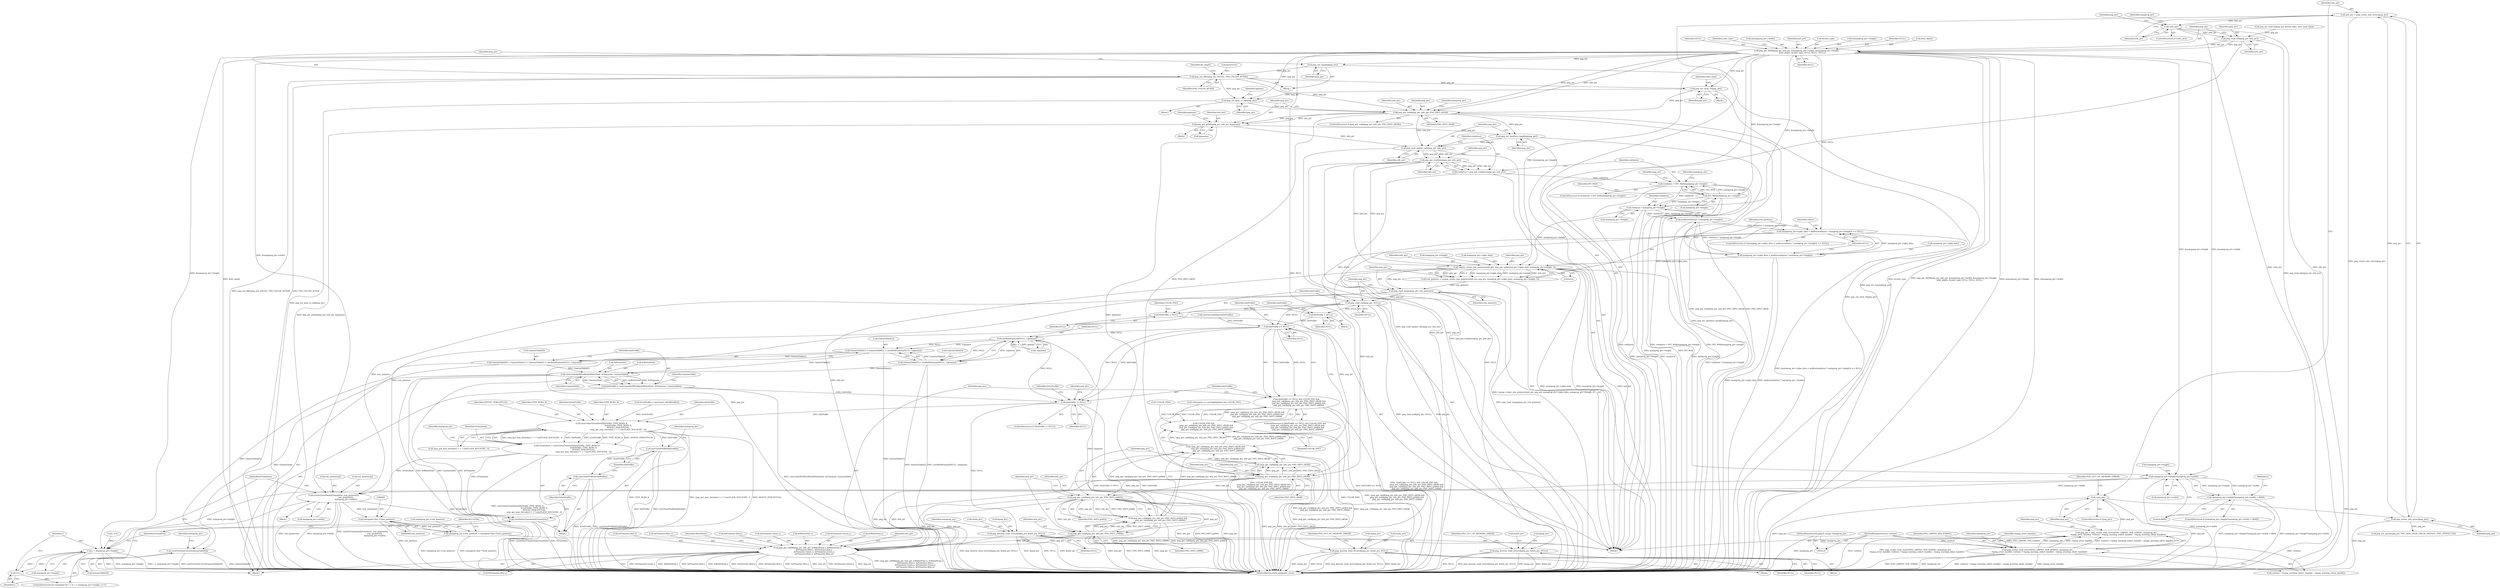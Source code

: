 digraph "0_pngquant_b7c217680cda02dddced245d237ebe8c383be285@API" {
"1000152" [label="(Call,info_ptr = png_create_info_struct(png_ptr))"];
"1000154" [label="(Call,png_create_info_struct(png_ptr))"];
"1000147" [label="(Call,!png_ptr)"];
"1000136" [label="(Call,png_ptr = png_create_read_struct(PNG_LIBPNG_VER_STRING, mainprog_ptr,\n      rwpng_error_handler, verbose ? rwpng_warning_stderr_handler : rwpng_warning_silent_handler))"];
"1000138" [label="(Call,png_create_read_struct(PNG_LIBPNG_VER_STRING, mainprog_ptr,\n      rwpng_error_handler, verbose ? rwpng_warning_stderr_handler : rwpng_warning_silent_handler))"];
"1000122" [label="(MethodParameterIn,png24_image *mainprog_ptr)"];
"1000123" [label="(MethodParameterIn,int verbose)"];
"1000157" [label="(Call,!info_ptr)"];
"1000207" [label="(Call,png_read_info(png_ptr, info_ptr))"];
"1000210" [label="(Call,png_get_IHDR(png_ptr, info_ptr, &mainprog_ptr->width, &mainprog_ptr->height,\n                  &bit_depth, &color_type, NULL, NULL, NULL))"];
"1000234" [label="(Call,png_set_expand(png_ptr))"];
"1000236" [label="(Call,png_set_filler(png_ptr, 65535L, PNG_FILLER_AFTER))"];
"1000245" [label="(Call,png_set_strip_16(png_ptr))"];
"1000253" [label="(Call,png_set_gray_to_rgb(png_ptr))"];
"1000260" [label="(Call,png_get_valid(png_ptr, info_ptr, PNG_INFO_sRGB))"];
"1000277" [label="(Call,png_get_gAMA(png_ptr, info_ptr, &gamma))"];
"1000325" [label="(Call,png_set_interlace_handling(png_ptr))"];
"1000327" [label="(Call,png_read_update_info(png_ptr, info_ptr))"];
"1000332" [label="(Call,png_get_rowbytes(png_ptr, info_ptr))"];
"1000330" [label="(Call,rowbytes = png_get_rowbytes(png_ptr, info_ptr))"];
"1000336" [label="(Call,rowbytes > INT_MAX/mainprog_ptr->height)"];
"1000359" [label="(Call,rowbytes * mainprog_ptr->height)"];
"1000358" [label="(Call,malloc(rowbytes * mainprog_ptr->height))"];
"1000353" [label="(Call,(mainprog_ptr->rgba_data = malloc(rowbytes * mainprog_ptr->height)) == NULL)"];
"1000369" [label="(Call,png_destroy_read_struct(&png_ptr, &info_ptr, NULL))"];
"1000393" [label="(Call,png_read_end(png_ptr, NULL))"];
"1000399" [label="(Call,hInProfile = NULL)"];
"1000460" [label="(Call,hInProfile = NULL)"];
"1000465" [label="(Call,hInProfile == NULL)"];
"1000464" [label="(Call,hInProfile == NULL && COLOR_PNG &&\n        !png_get_valid(png_ptr, info_ptr, PNG_INFO_sRGB) &&\n        png_get_valid(png_ptr, info_ptr, PNG_INFO_gAMA) &&\n        png_get_valid(png_ptr, info_ptr, PNG_INFO_cHRM))"];
"1000571" [label="(Call,cmsBuildGamma(NULL, 1/gamma))"];
"1000563" [label="(Call,GammaTable[1] = GammaTable[2] = cmsBuildGamma(NULL, 1/gamma))"];
"1000559" [label="(Call,GammaTable[0] = GammaTable[1] = GammaTable[2] = cmsBuildGamma(NULL, 1/gamma))"];
"1000578" [label="(Call,cmsCreateRGBProfile(&WhitePoint, &Primaries, GammaTable))"];
"1000576" [label="(Call,hInProfile = cmsCreateRGBProfile(&WhitePoint, &Primaries, GammaTable))"];
"1000599" [label="(Call,hInProfile != NULL)"];
"1000610" [label="(Call,cmsCreateTransform(hInProfile, TYPE_RGBA_8,\n                                                      hOutProfile, TYPE_RGBA_8,\n                                                      INTENT_PERCEPTUAL,\n                                                      omp_get_max_threads() > 1 ? cmsFLAGS_NOCACHE : 0))"];
"1000608" [label="(Call,hTransform = cmsCreateTransform(hInProfile, TYPE_RGBA_8,\n                                                      hOutProfile, TYPE_RGBA_8,\n                                                      INTENT_PERCEPTUAL,\n                                                      omp_get_max_threads() > 1 ? cmsFLAGS_NOCACHE : 0))"];
"1000645" [label="(Call,cmsDoTransform(hTransform, row_pointers[i],\n                                       row_pointers[i],\n                                       mainprog_ptr->width))"];
"1000656" [label="(Call,cmsDeleteTransform(hTransform))"];
"1000684" [label="(Call,(unsigned char **)row_pointers)"];
"1000680" [label="(Call,mainprog_ptr->row_pointers = (unsigned char **)row_pointers)"];
"1000658" [label="(Call,cmsCloseProfile(hOutProfile))"];
"1000660" [label="(Call,cmsCloseProfile(hInProfile))"];
"1000667" [label="(Call,png_destroy_read_struct(&png_ptr, &info_ptr, NULL))"];
"1000584" [label="(Call,cmsFreeToneCurve(GammaTable[0]))"];
"1000567" [label="(Call,GammaTable[2] = cmsBuildGamma(NULL, 1/gamma))"];
"1000472" [label="(Call,png_get_valid(png_ptr, info_ptr, PNG_INFO_sRGB))"];
"1000471" [label="(Call,!png_get_valid(png_ptr, info_ptr, PNG_INFO_sRGB))"];
"1000470" [label="(Call,!png_get_valid(png_ptr, info_ptr, PNG_INFO_sRGB) &&\n        png_get_valid(png_ptr, info_ptr, PNG_INFO_gAMA) &&\n        png_get_valid(png_ptr, info_ptr, PNG_INFO_cHRM))"];
"1000468" [label="(Call,COLOR_PNG &&\n        !png_get_valid(png_ptr, info_ptr, PNG_INFO_sRGB) &&\n        png_get_valid(png_ptr, info_ptr, PNG_INFO_gAMA) &&\n        png_get_valid(png_ptr, info_ptr, PNG_INFO_cHRM))"];
"1000477" [label="(Call,png_get_valid(png_ptr, info_ptr, PNG_INFO_gAMA))"];
"1000476" [label="(Call,png_get_valid(png_ptr, info_ptr, PNG_INFO_gAMA) &&\n        png_get_valid(png_ptr, info_ptr, PNG_INFO_cHRM))"];
"1000481" [label="(Call,png_get_valid(png_ptr, info_ptr, PNG_INFO_cHRM))"];
"1000488" [label="(Call,png_get_cHRM(png_ptr, info_ptr, &WhitePoint.x, &WhitePoint.y,\n                     &Primaries.Red.x, &Primaries.Red.y,\n                     &Primaries.Green.x, &Primaries.Green.y,\n                     &Primaries.Blue.x, &Primaries.Blue.y))"];
"1000354" [label="(Call,mainprog_ptr->rgba_data = malloc(rowbytes * mainprog_ptr->height))"];
"1000380" [label="(Call,rwpng_create_row_pointers(info_ptr, png_ptr, mainprog_ptr->rgba_data, mainprog_ptr->height, 0))"];
"1000378" [label="(Call,row_pointers = rwpng_create_row_pointers(info_ptr, png_ptr, mainprog_ptr->rgba_data, mainprog_ptr->height, 0))"];
"1000390" [label="(Call,png_read_image(png_ptr, row_pointers))"];
"1000624" [label="(Call,mainprog_ptr->height*mainprog_ptr->width)"];
"1000623" [label="(Call,mainprog_ptr->height*mainprog_ptr->width > 8000)"];
"1000637" [label="(Call,i < mainprog_ptr->height)"];
"1000642" [label="(Call,i++)"];
"1000338" [label="(Call,INT_MAX/mainprog_ptr->height)"];
"1000344" [label="(Call,png_destroy_read_struct(&png_ptr, &info_ptr, NULL))"];
"1000637" [label="(Call,i < mainprog_ptr->height)"];
"1000661" [label="(Identifier,hInProfile)"];
"1000142" [label="(Call,verbose ? rwpng_warning_stderr_handler : rwpng_warning_silent_handler)"];
"1000600" [label="(Identifier,hInProfile)"];
"1000148" [label="(Identifier,png_ptr)"];
"1000333" [label="(Identifier,png_ptr)"];
"1000573" [label="(Call,1/gamma)"];
"1000227" [label="(Identifier,NULL)"];
"1000609" [label="(Identifier,hTransform)"];
"1000217" [label="(Call,&mainprog_ptr->height)"];
"1000668" [label="(Call,&png_ptr)"];
"1000351" [label="(Identifier,PNG_OUT_OF_MEMORY_ERROR)"];
"1000369" [label="(Call,png_destroy_read_struct(&png_ptr, &info_ptr, NULL))"];
"1000615" [label="(Identifier,INTENT_PERCEPTUAL)"];
"1000664" [label="(Identifier,mainprog_ptr)"];
"1000499" [label="(Call,&Primaries.Red.x)"];
"1000155" [label="(Identifier,png_ptr)"];
"1000465" [label="(Call,hInProfile == NULL)"];
"1000605" [label="(Identifier,hOutProfile)"];
"1000345" [label="(Call,&png_ptr)"];
"1000328" [label="(Identifier,png_ptr)"];
"1000395" [label="(Identifier,NULL)"];
"1000656" [label="(Call,cmsDeleteTransform(hTransform))"];
"1000667" [label="(Call,png_destroy_read_struct(&png_ptr, &info_ptr, NULL))"];
"1000346" [label="(Identifier,png_ptr)"];
"1000461" [label="(Identifier,hInProfile)"];
"1000422" [label="(Call,colorspace == cmsSigRgbData && COLOR_PNG)"];
"1000152" [label="(Call,info_ptr = png_create_info_struct(png_ptr))"];
"1000463" [label="(ControlStructure,if (hInProfile == NULL && COLOR_PNG &&\n        !png_get_valid(png_ptr, info_ptr, PNG_INFO_sRGB) &&\n        png_get_valid(png_ptr, info_ptr, PNG_INFO_gAMA) &&\n        png_get_valid(png_ptr, info_ptr, PNG_INFO_cHRM)))"];
"1000625" [label="(Call,mainprog_ptr->height)"];
"1000584" [label="(Call,cmsFreeToneCurve(GammaTable[0]))"];
"1000354" [label="(Call,mainprog_ptr->rgba_data = malloc(rowbytes * mainprog_ptr->height))"];
"1000259" [label="(ControlStructure,if (png_get_valid(png_ptr, info_ptr, PNG_INFO_sRGB)))"];
"1000631" [label="(Literal,8000)"];
"1000628" [label="(Call,mainprog_ptr->width)"];
"1000334" [label="(Identifier,info_ptr)"];
"1000374" [label="(Identifier,NULL)"];
"1000404" [label="(Identifier,COLOR_PNG)"];
"1000276" [label="(Block,)"];
"1000602" [label="(Block,)"];
"1000646" [label="(Identifier,hTransform)"];
"1000568" [label="(Call,GammaTable[2])"];
"1000478" [label="(Identifier,png_ptr)"];
"1000572" [label="(Identifier,NULL)"];
"1000329" [label="(Identifier,info_ptr)"];
"1000614" [label="(Identifier,TYPE_RGBA_8)"];
"1000386" [label="(Call,mainprog_ptr->height)"];
"1000207" [label="(Call,png_read_info(png_ptr, info_ptr))"];
"1000392" [label="(Identifier,row_pointers)"];
"1000482" [label="(Identifier,png_ptr)"];
"1000632" [label="(ControlStructure,for (unsigned int i = 0; i < mainprog_ptr->height; i++))"];
"1000613" [label="(Identifier,hOutProfile)"];
"1000481" [label="(Call,png_get_valid(png_ptr, info_ptr, PNG_INFO_cHRM))"];
"1000124" [label="(Block,)"];
"1000147" [label="(Call,!png_ptr)"];
"1000157" [label="(Call,!info_ptr)"];
"1000660" [label="(Call,cmsCloseProfile(hInProfile))"];
"1000488" [label="(Call,png_get_cHRM(png_ptr, info_ptr, &WhitePoint.x, &WhitePoint.y,\n                     &Primaries.Red.x, &Primaries.Red.y,\n                     &Primaries.Green.x, &Primaries.Green.y,\n                     &Primaries.Blue.x, &Primaries.Blue.y))"];
"1000529" [label="(Call,&Primaries.Blue.y)"];
"1000154" [label="(Call,png_create_info_struct(png_ptr))"];
"1000464" [label="(Call,hInProfile == NULL && COLOR_PNG &&\n        !png_get_valid(png_ptr, info_ptr, PNG_INFO_sRGB) &&\n        png_get_valid(png_ptr, info_ptr, PNG_INFO_gAMA) &&\n        png_get_valid(png_ptr, info_ptr, PNG_INFO_cHRM))"];
"1000571" [label="(Call,cmsBuildGamma(NULL, 1/gamma))"];
"1000336" [label="(Call,rowbytes > INT_MAX/mainprog_ptr->height)"];
"1000579" [label="(Call,&WhitePoint)"];
"1000581" [label="(Call,&Primaries)"];
"1000254" [label="(Identifier,png_ptr)"];
"1000624" [label="(Call,mainprog_ptr->height*mainprog_ptr->width)"];
"1000467" [label="(Identifier,NULL)"];
"1000623" [label="(Call,mainprog_ptr->height*mainprog_ptr->width > 8000)"];
"1000647" [label="(Call,row_pointers[i])"];
"1000401" [label="(Identifier,NULL)"];
"1000523" [label="(Call,&Primaries.Blue.x)"];
"1000689" [label="(MethodReturn,static pngquant_error)"];
"1000253" [label="(Call,png_set_gray_to_rgb(png_ptr))"];
"1000390" [label="(Call,png_read_image(png_ptr, row_pointers))"];
"1000466" [label="(Identifier,hInProfile)"];
"1000361" [label="(Call,mainprog_ptr->height)"];
"1000236" [label="(Call,png_set_filler(png_ptr, 65535L, PNG_FILLER_AFTER))"];
"1000657" [label="(Identifier,hTransform)"];
"1000681" [label="(Call,mainprog_ptr->row_pointers)"];
"1000599" [label="(Call,hInProfile != NULL)"];
"1000367" [label="(Identifier,stderr)"];
"1000211" [label="(Identifier,png_ptr)"];
"1000491" [label="(Call,&WhitePoint.x)"];
"1000139" [label="(Identifier,PNG_LIBPNG_VER_STRING)"];
"1000612" [label="(Identifier,TYPE_RGBA_8)"];
"1000225" [label="(Identifier,NULL)"];
"1000477" [label="(Call,png_get_valid(png_ptr, info_ptr, PNG_INFO_gAMA))"];
"1000622" [label="(ControlStructure,if (mainprog_ptr->height*mainprog_ptr->width > 8000))"];
"1000353" [label="(Call,(mainprog_ptr->rgba_data = malloc(rowbytes * mainprog_ptr->height)) == NULL)"];
"1000658" [label="(Call,cmsCloseProfile(hOutProfile))"];
"1000162" [label="(Identifier,png_ptr)"];
"1000578" [label="(Call,cmsCreateRGBProfile(&WhitePoint, &Primaries, GammaTable))"];
"1000560" [label="(Call,GammaTable[0])"];
"1000476" [label="(Call,png_get_valid(png_ptr, info_ptr, PNG_INFO_gAMA) &&\n        png_get_valid(png_ptr, info_ptr, PNG_INFO_cHRM))"];
"1000517" [label="(Call,&Primaries.Green.y)"];
"1000680" [label="(Call,mainprog_ptr->row_pointers = (unsigned char **)row_pointers)"];
"1000590" [label="(Identifier,mainprog_ptr)"];
"1000642" [label="(Call,i++)"];
"1000383" [label="(Call,mainprog_ptr->rgba_data)"];
"1000267" [label="(Identifier,mainprog_ptr)"];
"1000358" [label="(Call,malloc(rowbytes * mainprog_ptr->height))"];
"1000285" [label="(Identifier,gamma)"];
"1000635" [label="(Identifier,i)"];
"1000337" [label="(Identifier,rowbytes)"];
"1000153" [label="(Identifier,info_ptr)"];
"1000250" [label="(Identifier,color_type)"];
"1000462" [label="(Identifier,NULL)"];
"1000326" [label="(Identifier,png_ptr)"];
"1000352" [label="(ControlStructure,if ((mainprog_ptr->rgba_data = malloc(rowbytes * mainprog_ptr->height)) == NULL))"];
"1000382" [label="(Identifier,png_ptr)"];
"1000238" [label="(Literal,65535L)"];
"1000221" [label="(Call,&bit_depth)"];
"1000146" [label="(ControlStructure,if (!png_ptr))"];
"1000370" [label="(Call,&png_ptr)"];
"1000359" [label="(Call,rowbytes * mainprog_ptr->height)"];
"1000393" [label="(Call,png_read_end(png_ptr, NULL))"];
"1000567" [label="(Call,GammaTable[2] = cmsBuildGamma(NULL, 1/gamma))"];
"1000585" [label="(Call,GammaTable[0])"];
"1000400" [label="(Identifier,hInProfile)"];
"1000376" [label="(Identifier,PNG_OUT_OF_MEMORY_ERROR)"];
"1000474" [label="(Identifier,info_ptr)"];
"1000601" [label="(Identifier,NULL)"];
"1000659" [label="(Identifier,hOutProfile)"];
"1000688" [label="(Identifier,SUCCESS)"];
"1000344" [label="(Call,png_destroy_read_struct(&png_ptr, &info_ptr, NULL))"];
"1000675" [label="(Identifier,mainprog_ptr)"];
"1000339" [label="(Identifier,INT_MAX)"];
"1000379" [label="(Identifier,row_pointers)"];
"1000479" [label="(Identifier,info_ptr)"];
"1000670" [label="(Call,&info_ptr)"];
"1000372" [label="(Call,&info_ptr)"];
"1000616" [label="(Call,omp_get_max_threads() > 1 ? cmsFLAGS_NOCACHE : 0)"];
"1000280" [label="(Call,&gamma)"];
"1000234" [label="(Call,png_set_expand(png_ptr))"];
"1000577" [label="(Identifier,hInProfile)"];
"1000330" [label="(Call,rowbytes = png_get_rowbytes(png_ptr, info_ptr))"];
"1000325" [label="(Call,png_set_interlace_handling(png_ptr))"];
"1000122" [label="(MethodParameterIn,png24_image *mainprog_ptr)"];
"1000485" [label="(Block,)"];
"1000610" [label="(Call,cmsCreateTransform(hInProfile, TYPE_RGBA_8,\n                                                      hOutProfile, TYPE_RGBA_8,\n                                                      INTENT_PERCEPTUAL,\n                                                      omp_get_max_threads() > 1 ? cmsFLAGS_NOCACHE : 0))"];
"1000327" [label="(Call,png_read_update_info(png_ptr, info_ptr))"];
"1000604" [label="(Call,hOutProfile = cmsCreate_sRGBProfile())"];
"1000226" [label="(Identifier,NULL)"];
"1000170" [label="(Identifier,mainprog_ptr)"];
"1000233" [label="(Block,)"];
"1000237" [label="(Identifier,png_ptr)"];
"1000277" [label="(Call,png_get_gAMA(png_ptr, info_ptr, &gamma))"];
"1000583" [label="(Identifier,GammaTable)"];
"1000389" [label="(Literal,0)"];
"1000140" [label="(Identifier,mainprog_ptr)"];
"1000257" [label="(Identifier,gamma)"];
"1000209" [label="(Identifier,info_ptr)"];
"1000252" [label="(Block,)"];
"1000471" [label="(Call,!png_get_valid(png_ptr, info_ptr, PNG_INFO_sRGB))"];
"1000235" [label="(Identifier,png_ptr)"];
"1000563" [label="(Call,GammaTable[1] = GammaTable[2] = cmsBuildGamma(NULL, 1/gamma))"];
"1000181" [label="(Call,png_set_option(png_ptr, PNG_SKIP_sRGB_CHECK_PROFILE, PNG_OPTION_ON))"];
"1000262" [label="(Identifier,info_ptr)"];
"1000244" [label="(Block,)"];
"1000335" [label="(ControlStructure,if (rowbytes > INT_MAX/mainprog_ptr->height))"];
"1000439" [label="(Block,)"];
"1000470" [label="(Call,!png_get_valid(png_ptr, info_ptr, PNG_INFO_sRGB) &&\n        png_get_valid(png_ptr, info_ptr, PNG_INFO_gAMA) &&\n        png_get_valid(png_ptr, info_ptr, PNG_INFO_cHRM))"];
"1000137" [label="(Identifier,png_ptr)"];
"1000356" [label="(Identifier,mainprog_ptr)"];
"1000381" [label="(Identifier,info_ptr)"];
"1000634" [label="(Call,i = 0)"];
"1000231" [label="(Identifier,color_type)"];
"1000564" [label="(Call,GammaTable[1])"];
"1000586" [label="(Identifier,GammaTable)"];
"1000495" [label="(Call,&WhitePoint.y)"];
"1000445" [label="(Call,!COLOR_PNG)"];
"1000639" [label="(Call,mainprog_ptr->height)"];
"1000343" [label="(Block,)"];
"1000338" [label="(Call,INT_MAX/mainprog_ptr->height)"];
"1000158" [label="(Identifier,info_ptr)"];
"1000645" [label="(Call,cmsDoTransform(hTransform, row_pointers[i],\n                                       row_pointers[i],\n                                       mainprog_ptr->width))"];
"1000653" [label="(Call,mainprog_ptr->width)"];
"1000468" [label="(Call,COLOR_PNG &&\n        !png_get_valid(png_ptr, info_ptr, PNG_INFO_sRGB) &&\n        png_get_valid(png_ptr, info_ptr, PNG_INFO_gAMA) &&\n        png_get_valid(png_ptr, info_ptr, PNG_INFO_cHRM))"];
"1000210" [label="(Call,png_get_IHDR(png_ptr, info_ptr, &mainprog_ptr->width, &mainprog_ptr->height,\n                  &bit_depth, &color_type, NULL, NULL, NULL))"];
"1000469" [label="(Identifier,COLOR_PNG)"];
"1000490" [label="(Identifier,info_ptr)"];
"1000391" [label="(Identifier,png_ptr)"];
"1000279" [label="(Identifier,info_ptr)"];
"1000672" [label="(Identifier,NULL)"];
"1000349" [label="(Identifier,NULL)"];
"1000331" [label="(Identifier,rowbytes)"];
"1000598" [label="(ControlStructure,if (hInProfile != NULL))"];
"1000399" [label="(Call,hInProfile = NULL)"];
"1000260" [label="(Call,png_get_valid(png_ptr, info_ptr, PNG_INFO_sRGB))"];
"1000246" [label="(Identifier,png_ptr)"];
"1000138" [label="(Call,png_create_read_struct(PNG_LIBPNG_VER_STRING, mainprog_ptr,\n      rwpng_error_handler, verbose ? rwpng_warning_stderr_handler : rwpng_warning_silent_handler))"];
"1000245" [label="(Call,png_set_strip_16(png_ptr))"];
"1000347" [label="(Call,&info_ptr)"];
"1000261" [label="(Identifier,png_ptr)"];
"1000380" [label="(Call,rwpng_create_row_pointers(info_ptr, png_ptr, mainprog_ptr->rgba_data, mainprog_ptr->height, 0))"];
"1000650" [label="(Call,row_pointers[i])"];
"1000340" [label="(Call,mainprog_ptr->height)"];
"1000208" [label="(Identifier,png_ptr)"];
"1000559" [label="(Call,GammaTable[0] = GammaTable[1] = GammaTable[2] = cmsBuildGamma(NULL, 1/gamma))"];
"1000638" [label="(Identifier,i)"];
"1000278" [label="(Identifier,png_ptr)"];
"1000365" [label="(Block,)"];
"1000489" [label="(Identifier,png_ptr)"];
"1000394" [label="(Identifier,png_ptr)"];
"1000686" [label="(Identifier,row_pointers)"];
"1000475" [label="(Identifier,PNG_INFO_sRGB)"];
"1000364" [label="(Identifier,NULL)"];
"1000483" [label="(Identifier,info_ptr)"];
"1000360" [label="(Identifier,rowbytes)"];
"1000472" [label="(Call,png_get_valid(png_ptr, info_ptr, PNG_INFO_sRGB))"];
"1000419" [label="(Call,cmsGetColorSpace(hInProfile))"];
"1000202" [label="(Call,png_set_read_fn(png_ptr, &read_data, user_read_data))"];
"1000239" [label="(Identifier,PNG_FILLER_AFTER)"];
"1000355" [label="(Call,mainprog_ptr->rgba_data)"];
"1000537" [label="(Identifier,WhitePoint)"];
"1000213" [label="(Call,&mainprog_ptr->width)"];
"1000378" [label="(Call,row_pointers = rwpng_create_row_pointers(info_ptr, png_ptr, mainprog_ptr->rgba_data, mainprog_ptr->height, 0))"];
"1000684" [label="(Call,(unsigned char **)row_pointers)"];
"1000151" [label="(Identifier,PNG_OUT_OF_MEMORY_ERROR)"];
"1000473" [label="(Identifier,png_ptr)"];
"1000242" [label="(Identifier,bit_depth)"];
"1000608" [label="(Call,hTransform = cmsCreateTransform(hInProfile, TYPE_RGBA_8,\n                                                      hOutProfile, TYPE_RGBA_8,\n                                                      INTENT_PERCEPTUAL,\n                                                      omp_get_max_threads() > 1 ? cmsFLAGS_NOCACHE : 0))"];
"1000669" [label="(Identifier,png_ptr)"];
"1000212" [label="(Identifier,info_ptr)"];
"1000643" [label="(Identifier,i)"];
"1000460" [label="(Call,hInProfile = NULL)"];
"1000141" [label="(Identifier,rwpng_error_handler)"];
"1000332" [label="(Call,png_get_rowbytes(png_ptr, info_ptr))"];
"1000644" [label="(Block,)"];
"1000156" [label="(ControlStructure,if (!info_ptr))"];
"1000505" [label="(Call,&Primaries.Red.y)"];
"1000480" [label="(Identifier,PNG_INFO_gAMA)"];
"1000123" [label="(MethodParameterIn,int verbose)"];
"1000263" [label="(Identifier,PNG_INFO_sRGB)"];
"1000223" [label="(Call,&color_type)"];
"1000136" [label="(Call,png_ptr = png_create_read_struct(PNG_LIBPNG_VER_STRING, mainprog_ptr,\n      rwpng_error_handler, verbose ? rwpng_warning_stderr_handler : rwpng_warning_silent_handler))"];
"1000576" [label="(Call,hInProfile = cmsCreateRGBProfile(&WhitePoint, &Primaries, GammaTable))"];
"1000611" [label="(Identifier,hInProfile)"];
"1000626" [label="(Identifier,mainprog_ptr)"];
"1000484" [label="(Identifier,PNG_INFO_cHRM)"];
"1000511" [label="(Call,&Primaries.Green.x)"];
"1000152" -> "1000124"  [label="AST: "];
"1000152" -> "1000154"  [label="CFG: "];
"1000153" -> "1000152"  [label="AST: "];
"1000154" -> "1000152"  [label="AST: "];
"1000158" -> "1000152"  [label="CFG: "];
"1000152" -> "1000689"  [label="DDG: png_create_info_struct(png_ptr)"];
"1000154" -> "1000152"  [label="DDG: png_ptr"];
"1000152" -> "1000157"  [label="DDG: info_ptr"];
"1000154" -> "1000155"  [label="CFG: "];
"1000155" -> "1000154"  [label="AST: "];
"1000154" -> "1000689"  [label="DDG: png_ptr"];
"1000147" -> "1000154"  [label="DDG: png_ptr"];
"1000154" -> "1000181"  [label="DDG: png_ptr"];
"1000147" -> "1000146"  [label="AST: "];
"1000147" -> "1000148"  [label="CFG: "];
"1000148" -> "1000147"  [label="AST: "];
"1000151" -> "1000147"  [label="CFG: "];
"1000153" -> "1000147"  [label="CFG: "];
"1000147" -> "1000689"  [label="DDG: png_ptr"];
"1000147" -> "1000689"  [label="DDG: !png_ptr"];
"1000136" -> "1000147"  [label="DDG: png_ptr"];
"1000136" -> "1000124"  [label="AST: "];
"1000136" -> "1000138"  [label="CFG: "];
"1000137" -> "1000136"  [label="AST: "];
"1000138" -> "1000136"  [label="AST: "];
"1000148" -> "1000136"  [label="CFG: "];
"1000136" -> "1000689"  [label="DDG: png_create_read_struct(PNG_LIBPNG_VER_STRING, mainprog_ptr,\n      rwpng_error_handler, verbose ? rwpng_warning_stderr_handler : rwpng_warning_silent_handler)"];
"1000138" -> "1000136"  [label="DDG: PNG_LIBPNG_VER_STRING"];
"1000138" -> "1000136"  [label="DDG: mainprog_ptr"];
"1000138" -> "1000136"  [label="DDG: rwpng_error_handler"];
"1000138" -> "1000136"  [label="DDG: verbose ? rwpng_warning_stderr_handler : rwpng_warning_silent_handler"];
"1000138" -> "1000142"  [label="CFG: "];
"1000139" -> "1000138"  [label="AST: "];
"1000140" -> "1000138"  [label="AST: "];
"1000141" -> "1000138"  [label="AST: "];
"1000142" -> "1000138"  [label="AST: "];
"1000138" -> "1000689"  [label="DDG: verbose ? rwpng_warning_stderr_handler : rwpng_warning_silent_handler"];
"1000138" -> "1000689"  [label="DDG: rwpng_error_handler"];
"1000138" -> "1000689"  [label="DDG: PNG_LIBPNG_VER_STRING"];
"1000138" -> "1000689"  [label="DDG: mainprog_ptr"];
"1000122" -> "1000138"  [label="DDG: mainprog_ptr"];
"1000123" -> "1000138"  [label="DDG: verbose"];
"1000122" -> "1000120"  [label="AST: "];
"1000122" -> "1000689"  [label="DDG: mainprog_ptr"];
"1000123" -> "1000120"  [label="AST: "];
"1000123" -> "1000689"  [label="DDG: verbose"];
"1000123" -> "1000142"  [label="DDG: verbose"];
"1000157" -> "1000156"  [label="AST: "];
"1000157" -> "1000158"  [label="CFG: "];
"1000158" -> "1000157"  [label="AST: "];
"1000162" -> "1000157"  [label="CFG: "];
"1000170" -> "1000157"  [label="CFG: "];
"1000157" -> "1000689"  [label="DDG: !info_ptr"];
"1000157" -> "1000689"  [label="DDG: info_ptr"];
"1000157" -> "1000207"  [label="DDG: info_ptr"];
"1000207" -> "1000124"  [label="AST: "];
"1000207" -> "1000209"  [label="CFG: "];
"1000208" -> "1000207"  [label="AST: "];
"1000209" -> "1000207"  [label="AST: "];
"1000211" -> "1000207"  [label="CFG: "];
"1000207" -> "1000689"  [label="DDG: png_read_info(png_ptr, info_ptr)"];
"1000202" -> "1000207"  [label="DDG: png_ptr"];
"1000207" -> "1000210"  [label="DDG: png_ptr"];
"1000207" -> "1000210"  [label="DDG: info_ptr"];
"1000210" -> "1000124"  [label="AST: "];
"1000210" -> "1000227"  [label="CFG: "];
"1000211" -> "1000210"  [label="AST: "];
"1000212" -> "1000210"  [label="AST: "];
"1000213" -> "1000210"  [label="AST: "];
"1000217" -> "1000210"  [label="AST: "];
"1000221" -> "1000210"  [label="AST: "];
"1000223" -> "1000210"  [label="AST: "];
"1000225" -> "1000210"  [label="AST: "];
"1000226" -> "1000210"  [label="AST: "];
"1000227" -> "1000210"  [label="AST: "];
"1000231" -> "1000210"  [label="CFG: "];
"1000210" -> "1000689"  [label="DDG: &bit_depth"];
"1000210" -> "1000689"  [label="DDG: &color_type"];
"1000210" -> "1000689"  [label="DDG: png_get_IHDR(png_ptr, info_ptr, &mainprog_ptr->width, &mainprog_ptr->height,\n                  &bit_depth, &color_type, NULL, NULL, NULL)"];
"1000210" -> "1000689"  [label="DDG: &mainprog_ptr->height"];
"1000210" -> "1000689"  [label="DDG: &mainprog_ptr->width"];
"1000210" -> "1000234"  [label="DDG: png_ptr"];
"1000210" -> "1000245"  [label="DDG: png_ptr"];
"1000210" -> "1000253"  [label="DDG: png_ptr"];
"1000210" -> "1000260"  [label="DDG: png_ptr"];
"1000210" -> "1000260"  [label="DDG: info_ptr"];
"1000210" -> "1000338"  [label="DDG: &mainprog_ptr->height"];
"1000210" -> "1000344"  [label="DDG: NULL"];
"1000210" -> "1000359"  [label="DDG: &mainprog_ptr->height"];
"1000210" -> "1000353"  [label="DDG: NULL"];
"1000210" -> "1000380"  [label="DDG: &mainprog_ptr->height"];
"1000210" -> "1000624"  [label="DDG: &mainprog_ptr->height"];
"1000210" -> "1000624"  [label="DDG: &mainprog_ptr->width"];
"1000210" -> "1000637"  [label="DDG: &mainprog_ptr->height"];
"1000210" -> "1000645"  [label="DDG: &mainprog_ptr->width"];
"1000234" -> "1000233"  [label="AST: "];
"1000234" -> "1000235"  [label="CFG: "];
"1000235" -> "1000234"  [label="AST: "];
"1000237" -> "1000234"  [label="CFG: "];
"1000234" -> "1000689"  [label="DDG: png_set_expand(png_ptr)"];
"1000234" -> "1000236"  [label="DDG: png_ptr"];
"1000236" -> "1000233"  [label="AST: "];
"1000236" -> "1000239"  [label="CFG: "];
"1000237" -> "1000236"  [label="AST: "];
"1000238" -> "1000236"  [label="AST: "];
"1000239" -> "1000236"  [label="AST: "];
"1000242" -> "1000236"  [label="CFG: "];
"1000236" -> "1000689"  [label="DDG: png_set_filler(png_ptr, 65535L, PNG_FILLER_AFTER)"];
"1000236" -> "1000689"  [label="DDG: PNG_FILLER_AFTER"];
"1000236" -> "1000245"  [label="DDG: png_ptr"];
"1000236" -> "1000253"  [label="DDG: png_ptr"];
"1000236" -> "1000260"  [label="DDG: png_ptr"];
"1000245" -> "1000244"  [label="AST: "];
"1000245" -> "1000246"  [label="CFG: "];
"1000246" -> "1000245"  [label="AST: "];
"1000250" -> "1000245"  [label="CFG: "];
"1000245" -> "1000689"  [label="DDG: png_set_strip_16(png_ptr)"];
"1000245" -> "1000253"  [label="DDG: png_ptr"];
"1000245" -> "1000260"  [label="DDG: png_ptr"];
"1000253" -> "1000252"  [label="AST: "];
"1000253" -> "1000254"  [label="CFG: "];
"1000254" -> "1000253"  [label="AST: "];
"1000257" -> "1000253"  [label="CFG: "];
"1000253" -> "1000689"  [label="DDG: png_set_gray_to_rgb(png_ptr)"];
"1000253" -> "1000260"  [label="DDG: png_ptr"];
"1000260" -> "1000259"  [label="AST: "];
"1000260" -> "1000263"  [label="CFG: "];
"1000261" -> "1000260"  [label="AST: "];
"1000262" -> "1000260"  [label="AST: "];
"1000263" -> "1000260"  [label="AST: "];
"1000267" -> "1000260"  [label="CFG: "];
"1000278" -> "1000260"  [label="CFG: "];
"1000260" -> "1000689"  [label="DDG: png_get_valid(png_ptr, info_ptr, PNG_INFO_sRGB)"];
"1000260" -> "1000689"  [label="DDG: PNG_INFO_sRGB"];
"1000260" -> "1000277"  [label="DDG: png_ptr"];
"1000260" -> "1000277"  [label="DDG: info_ptr"];
"1000260" -> "1000325"  [label="DDG: png_ptr"];
"1000260" -> "1000327"  [label="DDG: info_ptr"];
"1000260" -> "1000472"  [label="DDG: PNG_INFO_sRGB"];
"1000277" -> "1000276"  [label="AST: "];
"1000277" -> "1000280"  [label="CFG: "];
"1000278" -> "1000277"  [label="AST: "];
"1000279" -> "1000277"  [label="AST: "];
"1000280" -> "1000277"  [label="AST: "];
"1000285" -> "1000277"  [label="CFG: "];
"1000277" -> "1000689"  [label="DDG: &gamma"];
"1000277" -> "1000689"  [label="DDG: png_get_gAMA(png_ptr, info_ptr, &gamma)"];
"1000277" -> "1000325"  [label="DDG: png_ptr"];
"1000277" -> "1000327"  [label="DDG: info_ptr"];
"1000325" -> "1000124"  [label="AST: "];
"1000325" -> "1000326"  [label="CFG: "];
"1000326" -> "1000325"  [label="AST: "];
"1000328" -> "1000325"  [label="CFG: "];
"1000325" -> "1000689"  [label="DDG: png_set_interlace_handling(png_ptr)"];
"1000325" -> "1000327"  [label="DDG: png_ptr"];
"1000327" -> "1000124"  [label="AST: "];
"1000327" -> "1000329"  [label="CFG: "];
"1000328" -> "1000327"  [label="AST: "];
"1000329" -> "1000327"  [label="AST: "];
"1000331" -> "1000327"  [label="CFG: "];
"1000327" -> "1000689"  [label="DDG: png_read_update_info(png_ptr, info_ptr)"];
"1000327" -> "1000332"  [label="DDG: png_ptr"];
"1000327" -> "1000332"  [label="DDG: info_ptr"];
"1000332" -> "1000330"  [label="AST: "];
"1000332" -> "1000334"  [label="CFG: "];
"1000333" -> "1000332"  [label="AST: "];
"1000334" -> "1000332"  [label="AST: "];
"1000330" -> "1000332"  [label="CFG: "];
"1000332" -> "1000689"  [label="DDG: info_ptr"];
"1000332" -> "1000689"  [label="DDG: png_ptr"];
"1000332" -> "1000330"  [label="DDG: png_ptr"];
"1000332" -> "1000330"  [label="DDG: info_ptr"];
"1000332" -> "1000380"  [label="DDG: info_ptr"];
"1000332" -> "1000380"  [label="DDG: png_ptr"];
"1000330" -> "1000124"  [label="AST: "];
"1000331" -> "1000330"  [label="AST: "];
"1000337" -> "1000330"  [label="CFG: "];
"1000330" -> "1000689"  [label="DDG: png_get_rowbytes(png_ptr, info_ptr)"];
"1000330" -> "1000336"  [label="DDG: rowbytes"];
"1000336" -> "1000335"  [label="AST: "];
"1000336" -> "1000338"  [label="CFG: "];
"1000337" -> "1000336"  [label="AST: "];
"1000338" -> "1000336"  [label="AST: "];
"1000346" -> "1000336"  [label="CFG: "];
"1000356" -> "1000336"  [label="CFG: "];
"1000336" -> "1000689"  [label="DDG: rowbytes > INT_MAX/mainprog_ptr->height"];
"1000336" -> "1000689"  [label="DDG: INT_MAX/mainprog_ptr->height"];
"1000336" -> "1000689"  [label="DDG: rowbytes"];
"1000338" -> "1000336"  [label="DDG: INT_MAX"];
"1000338" -> "1000336"  [label="DDG: mainprog_ptr->height"];
"1000336" -> "1000359"  [label="DDG: rowbytes"];
"1000359" -> "1000358"  [label="AST: "];
"1000359" -> "1000361"  [label="CFG: "];
"1000360" -> "1000359"  [label="AST: "];
"1000361" -> "1000359"  [label="AST: "];
"1000358" -> "1000359"  [label="CFG: "];
"1000359" -> "1000689"  [label="DDG: mainprog_ptr->height"];
"1000359" -> "1000689"  [label="DDG: rowbytes"];
"1000359" -> "1000358"  [label="DDG: rowbytes"];
"1000359" -> "1000358"  [label="DDG: mainprog_ptr->height"];
"1000338" -> "1000359"  [label="DDG: mainprog_ptr->height"];
"1000359" -> "1000380"  [label="DDG: mainprog_ptr->height"];
"1000358" -> "1000354"  [label="AST: "];
"1000354" -> "1000358"  [label="CFG: "];
"1000358" -> "1000689"  [label="DDG: rowbytes * mainprog_ptr->height"];
"1000358" -> "1000353"  [label="DDG: rowbytes * mainprog_ptr->height"];
"1000358" -> "1000354"  [label="DDG: rowbytes * mainprog_ptr->height"];
"1000353" -> "1000352"  [label="AST: "];
"1000353" -> "1000364"  [label="CFG: "];
"1000354" -> "1000353"  [label="AST: "];
"1000364" -> "1000353"  [label="AST: "];
"1000367" -> "1000353"  [label="CFG: "];
"1000379" -> "1000353"  [label="CFG: "];
"1000353" -> "1000689"  [label="DDG: (mainprog_ptr->rgba_data = malloc(rowbytes * mainprog_ptr->height)) == NULL"];
"1000354" -> "1000353"  [label="DDG: mainprog_ptr->rgba_data"];
"1000353" -> "1000369"  [label="DDG: NULL"];
"1000353" -> "1000393"  [label="DDG: NULL"];
"1000369" -> "1000365"  [label="AST: "];
"1000369" -> "1000374"  [label="CFG: "];
"1000370" -> "1000369"  [label="AST: "];
"1000372" -> "1000369"  [label="AST: "];
"1000374" -> "1000369"  [label="AST: "];
"1000376" -> "1000369"  [label="CFG: "];
"1000369" -> "1000689"  [label="DDG: png_destroy_read_struct(&png_ptr, &info_ptr, NULL)"];
"1000369" -> "1000689"  [label="DDG: &png_ptr"];
"1000369" -> "1000689"  [label="DDG: &info_ptr"];
"1000369" -> "1000689"  [label="DDG: NULL"];
"1000393" -> "1000124"  [label="AST: "];
"1000393" -> "1000395"  [label="CFG: "];
"1000394" -> "1000393"  [label="AST: "];
"1000395" -> "1000393"  [label="AST: "];
"1000400" -> "1000393"  [label="CFG: "];
"1000393" -> "1000689"  [label="DDG: png_ptr"];
"1000393" -> "1000689"  [label="DDG: png_read_end(png_ptr, NULL)"];
"1000390" -> "1000393"  [label="DDG: png_ptr"];
"1000393" -> "1000399"  [label="DDG: NULL"];
"1000393" -> "1000460"  [label="DDG: NULL"];
"1000393" -> "1000465"  [label="DDG: NULL"];
"1000393" -> "1000472"  [label="DDG: png_ptr"];
"1000393" -> "1000488"  [label="DDG: png_ptr"];
"1000399" -> "1000124"  [label="AST: "];
"1000399" -> "1000401"  [label="CFG: "];
"1000400" -> "1000399"  [label="AST: "];
"1000401" -> "1000399"  [label="AST: "];
"1000404" -> "1000399"  [label="CFG: "];
"1000460" -> "1000439"  [label="AST: "];
"1000460" -> "1000462"  [label="CFG: "];
"1000461" -> "1000460"  [label="AST: "];
"1000462" -> "1000460"  [label="AST: "];
"1000466" -> "1000460"  [label="CFG: "];
"1000460" -> "1000465"  [label="DDG: hInProfile"];
"1000465" -> "1000464"  [label="AST: "];
"1000465" -> "1000467"  [label="CFG: "];
"1000466" -> "1000465"  [label="AST: "];
"1000467" -> "1000465"  [label="AST: "];
"1000469" -> "1000465"  [label="CFG: "];
"1000464" -> "1000465"  [label="CFG: "];
"1000465" -> "1000464"  [label="DDG: hInProfile"];
"1000465" -> "1000464"  [label="DDG: NULL"];
"1000419" -> "1000465"  [label="DDG: hInProfile"];
"1000465" -> "1000571"  [label="DDG: NULL"];
"1000465" -> "1000599"  [label="DDG: hInProfile"];
"1000465" -> "1000599"  [label="DDG: NULL"];
"1000464" -> "1000463"  [label="AST: "];
"1000464" -> "1000468"  [label="CFG: "];
"1000468" -> "1000464"  [label="AST: "];
"1000489" -> "1000464"  [label="CFG: "];
"1000600" -> "1000464"  [label="CFG: "];
"1000464" -> "1000689"  [label="DDG: hInProfile == NULL"];
"1000464" -> "1000689"  [label="DDG: COLOR_PNG &&\n        !png_get_valid(png_ptr, info_ptr, PNG_INFO_sRGB) &&\n        png_get_valid(png_ptr, info_ptr, PNG_INFO_gAMA) &&\n        png_get_valid(png_ptr, info_ptr, PNG_INFO_cHRM)"];
"1000464" -> "1000689"  [label="DDG: hInProfile == NULL && COLOR_PNG &&\n        !png_get_valid(png_ptr, info_ptr, PNG_INFO_sRGB) &&\n        png_get_valid(png_ptr, info_ptr, PNG_INFO_gAMA) &&\n        png_get_valid(png_ptr, info_ptr, PNG_INFO_cHRM)"];
"1000468" -> "1000464"  [label="DDG: COLOR_PNG"];
"1000468" -> "1000464"  [label="DDG: !png_get_valid(png_ptr, info_ptr, PNG_INFO_sRGB) &&\n        png_get_valid(png_ptr, info_ptr, PNG_INFO_gAMA) &&\n        png_get_valid(png_ptr, info_ptr, PNG_INFO_cHRM)"];
"1000571" -> "1000567"  [label="AST: "];
"1000571" -> "1000573"  [label="CFG: "];
"1000572" -> "1000571"  [label="AST: "];
"1000573" -> "1000571"  [label="AST: "];
"1000567" -> "1000571"  [label="CFG: "];
"1000571" -> "1000689"  [label="DDG: 1/gamma"];
"1000571" -> "1000563"  [label="DDG: NULL"];
"1000571" -> "1000563"  [label="DDG: 1/gamma"];
"1000571" -> "1000567"  [label="DDG: NULL"];
"1000571" -> "1000567"  [label="DDG: 1/gamma"];
"1000573" -> "1000571"  [label="DDG: 1"];
"1000573" -> "1000571"  [label="DDG: gamma"];
"1000571" -> "1000599"  [label="DDG: NULL"];
"1000563" -> "1000559"  [label="AST: "];
"1000563" -> "1000567"  [label="CFG: "];
"1000564" -> "1000563"  [label="AST: "];
"1000567" -> "1000563"  [label="AST: "];
"1000559" -> "1000563"  [label="CFG: "];
"1000563" -> "1000689"  [label="DDG: GammaTable[1]"];
"1000563" -> "1000559"  [label="DDG: GammaTable[1]"];
"1000567" -> "1000563"  [label="DDG: GammaTable[2]"];
"1000563" -> "1000578"  [label="DDG: GammaTable[1]"];
"1000559" -> "1000485"  [label="AST: "];
"1000560" -> "1000559"  [label="AST: "];
"1000577" -> "1000559"  [label="CFG: "];
"1000559" -> "1000578"  [label="DDG: GammaTable[0]"];
"1000559" -> "1000584"  [label="DDG: GammaTable[0]"];
"1000578" -> "1000576"  [label="AST: "];
"1000578" -> "1000583"  [label="CFG: "];
"1000579" -> "1000578"  [label="AST: "];
"1000581" -> "1000578"  [label="AST: "];
"1000583" -> "1000578"  [label="AST: "];
"1000576" -> "1000578"  [label="CFG: "];
"1000578" -> "1000689"  [label="DDG: &WhitePoint"];
"1000578" -> "1000689"  [label="DDG: GammaTable"];
"1000578" -> "1000689"  [label="DDG: &Primaries"];
"1000578" -> "1000576"  [label="DDG: &WhitePoint"];
"1000578" -> "1000576"  [label="DDG: &Primaries"];
"1000578" -> "1000576"  [label="DDG: GammaTable"];
"1000567" -> "1000578"  [label="DDG: GammaTable[2]"];
"1000578" -> "1000584"  [label="DDG: GammaTable"];
"1000576" -> "1000485"  [label="AST: "];
"1000577" -> "1000576"  [label="AST: "];
"1000586" -> "1000576"  [label="CFG: "];
"1000576" -> "1000689"  [label="DDG: cmsCreateRGBProfile(&WhitePoint, &Primaries, GammaTable)"];
"1000576" -> "1000599"  [label="DDG: hInProfile"];
"1000599" -> "1000598"  [label="AST: "];
"1000599" -> "1000601"  [label="CFG: "];
"1000600" -> "1000599"  [label="AST: "];
"1000601" -> "1000599"  [label="AST: "];
"1000605" -> "1000599"  [label="CFG: "];
"1000669" -> "1000599"  [label="CFG: "];
"1000599" -> "1000689"  [label="DDG: hInProfile != NULL"];
"1000599" -> "1000689"  [label="DDG: hInProfile"];
"1000599" -> "1000610"  [label="DDG: hInProfile"];
"1000599" -> "1000667"  [label="DDG: NULL"];
"1000610" -> "1000608"  [label="AST: "];
"1000610" -> "1000616"  [label="CFG: "];
"1000611" -> "1000610"  [label="AST: "];
"1000612" -> "1000610"  [label="AST: "];
"1000613" -> "1000610"  [label="AST: "];
"1000614" -> "1000610"  [label="AST: "];
"1000615" -> "1000610"  [label="AST: "];
"1000616" -> "1000610"  [label="AST: "];
"1000608" -> "1000610"  [label="CFG: "];
"1000610" -> "1000689"  [label="DDG: TYPE_RGBA_8"];
"1000610" -> "1000689"  [label="DDG: omp_get_max_threads() > 1 ? cmsFLAGS_NOCACHE : 0"];
"1000610" -> "1000689"  [label="DDG: INTENT_PERCEPTUAL"];
"1000610" -> "1000608"  [label="DDG: omp_get_max_threads() > 1 ? cmsFLAGS_NOCACHE : 0"];
"1000610" -> "1000608"  [label="DDG: hInProfile"];
"1000610" -> "1000608"  [label="DDG: hOutProfile"];
"1000610" -> "1000608"  [label="DDG: TYPE_RGBA_8"];
"1000610" -> "1000608"  [label="DDG: INTENT_PERCEPTUAL"];
"1000604" -> "1000610"  [label="DDG: hOutProfile"];
"1000610" -> "1000658"  [label="DDG: hOutProfile"];
"1000610" -> "1000660"  [label="DDG: hInProfile"];
"1000608" -> "1000602"  [label="AST: "];
"1000609" -> "1000608"  [label="AST: "];
"1000626" -> "1000608"  [label="CFG: "];
"1000608" -> "1000689"  [label="DDG: cmsCreateTransform(hInProfile, TYPE_RGBA_8,\n                                                      hOutProfile, TYPE_RGBA_8,\n                                                      INTENT_PERCEPTUAL,\n                                                      omp_get_max_threads() > 1 ? cmsFLAGS_NOCACHE : 0)"];
"1000608" -> "1000645"  [label="DDG: hTransform"];
"1000608" -> "1000656"  [label="DDG: hTransform"];
"1000645" -> "1000644"  [label="AST: "];
"1000645" -> "1000653"  [label="CFG: "];
"1000646" -> "1000645"  [label="AST: "];
"1000647" -> "1000645"  [label="AST: "];
"1000650" -> "1000645"  [label="AST: "];
"1000653" -> "1000645"  [label="AST: "];
"1000643" -> "1000645"  [label="CFG: "];
"1000645" -> "1000689"  [label="DDG: row_pointers[i]"];
"1000645" -> "1000689"  [label="DDG: mainprog_ptr->width"];
"1000645" -> "1000689"  [label="DDG: cmsDoTransform(hTransform, row_pointers[i],\n                                       row_pointers[i],\n                                       mainprog_ptr->width)"];
"1000390" -> "1000645"  [label="DDG: row_pointers"];
"1000624" -> "1000645"  [label="DDG: mainprog_ptr->width"];
"1000645" -> "1000656"  [label="DDG: hTransform"];
"1000645" -> "1000684"  [label="DDG: row_pointers[i]"];
"1000656" -> "1000602"  [label="AST: "];
"1000656" -> "1000657"  [label="CFG: "];
"1000657" -> "1000656"  [label="AST: "];
"1000659" -> "1000656"  [label="CFG: "];
"1000656" -> "1000689"  [label="DDG: cmsDeleteTransform(hTransform)"];
"1000656" -> "1000689"  [label="DDG: hTransform"];
"1000684" -> "1000680"  [label="AST: "];
"1000684" -> "1000686"  [label="CFG: "];
"1000685" -> "1000684"  [label="AST: "];
"1000686" -> "1000684"  [label="AST: "];
"1000680" -> "1000684"  [label="CFG: "];
"1000684" -> "1000689"  [label="DDG: row_pointers"];
"1000684" -> "1000680"  [label="DDG: row_pointers"];
"1000390" -> "1000684"  [label="DDG: row_pointers"];
"1000680" -> "1000124"  [label="AST: "];
"1000681" -> "1000680"  [label="AST: "];
"1000688" -> "1000680"  [label="CFG: "];
"1000680" -> "1000689"  [label="DDG: mainprog_ptr->row_pointers"];
"1000680" -> "1000689"  [label="DDG: (unsigned char **)row_pointers"];
"1000658" -> "1000602"  [label="AST: "];
"1000658" -> "1000659"  [label="CFG: "];
"1000659" -> "1000658"  [label="AST: "];
"1000661" -> "1000658"  [label="CFG: "];
"1000658" -> "1000689"  [label="DDG: cmsCloseProfile(hOutProfile)"];
"1000658" -> "1000689"  [label="DDG: hOutProfile"];
"1000660" -> "1000602"  [label="AST: "];
"1000660" -> "1000661"  [label="CFG: "];
"1000661" -> "1000660"  [label="AST: "];
"1000664" -> "1000660"  [label="CFG: "];
"1000660" -> "1000689"  [label="DDG: cmsCloseProfile(hInProfile)"];
"1000660" -> "1000689"  [label="DDG: hInProfile"];
"1000667" -> "1000124"  [label="AST: "];
"1000667" -> "1000672"  [label="CFG: "];
"1000668" -> "1000667"  [label="AST: "];
"1000670" -> "1000667"  [label="AST: "];
"1000672" -> "1000667"  [label="AST: "];
"1000675" -> "1000667"  [label="CFG: "];
"1000667" -> "1000689"  [label="DDG: &png_ptr"];
"1000667" -> "1000689"  [label="DDG: NULL"];
"1000667" -> "1000689"  [label="DDG: &info_ptr"];
"1000667" -> "1000689"  [label="DDG: png_destroy_read_struct(&png_ptr, &info_ptr, NULL)"];
"1000584" -> "1000485"  [label="AST: "];
"1000584" -> "1000585"  [label="CFG: "];
"1000585" -> "1000584"  [label="AST: "];
"1000590" -> "1000584"  [label="CFG: "];
"1000584" -> "1000689"  [label="DDG: cmsFreeToneCurve(GammaTable[0])"];
"1000584" -> "1000689"  [label="DDG: GammaTable[0]"];
"1000568" -> "1000567"  [label="AST: "];
"1000567" -> "1000689"  [label="DDG: cmsBuildGamma(NULL, 1/gamma)"];
"1000567" -> "1000689"  [label="DDG: GammaTable[2]"];
"1000472" -> "1000471"  [label="AST: "];
"1000472" -> "1000475"  [label="CFG: "];
"1000473" -> "1000472"  [label="AST: "];
"1000474" -> "1000472"  [label="AST: "];
"1000475" -> "1000472"  [label="AST: "];
"1000471" -> "1000472"  [label="CFG: "];
"1000472" -> "1000689"  [label="DDG: info_ptr"];
"1000472" -> "1000689"  [label="DDG: PNG_INFO_sRGB"];
"1000472" -> "1000689"  [label="DDG: png_ptr"];
"1000472" -> "1000471"  [label="DDG: png_ptr"];
"1000472" -> "1000471"  [label="DDG: info_ptr"];
"1000472" -> "1000471"  [label="DDG: PNG_INFO_sRGB"];
"1000380" -> "1000472"  [label="DDG: info_ptr"];
"1000472" -> "1000477"  [label="DDG: png_ptr"];
"1000472" -> "1000477"  [label="DDG: info_ptr"];
"1000472" -> "1000488"  [label="DDG: png_ptr"];
"1000472" -> "1000488"  [label="DDG: info_ptr"];
"1000471" -> "1000470"  [label="AST: "];
"1000478" -> "1000471"  [label="CFG: "];
"1000470" -> "1000471"  [label="CFG: "];
"1000471" -> "1000689"  [label="DDG: png_get_valid(png_ptr, info_ptr, PNG_INFO_sRGB)"];
"1000471" -> "1000470"  [label="DDG: png_get_valid(png_ptr, info_ptr, PNG_INFO_sRGB)"];
"1000470" -> "1000468"  [label="AST: "];
"1000470" -> "1000476"  [label="CFG: "];
"1000476" -> "1000470"  [label="AST: "];
"1000468" -> "1000470"  [label="CFG: "];
"1000470" -> "1000689"  [label="DDG: png_get_valid(png_ptr, info_ptr, PNG_INFO_gAMA) &&\n        png_get_valid(png_ptr, info_ptr, PNG_INFO_cHRM)"];
"1000470" -> "1000689"  [label="DDG: !png_get_valid(png_ptr, info_ptr, PNG_INFO_sRGB)"];
"1000470" -> "1000468"  [label="DDG: !png_get_valid(png_ptr, info_ptr, PNG_INFO_sRGB)"];
"1000470" -> "1000468"  [label="DDG: png_get_valid(png_ptr, info_ptr, PNG_INFO_gAMA) &&\n        png_get_valid(png_ptr, info_ptr, PNG_INFO_cHRM)"];
"1000476" -> "1000470"  [label="DDG: png_get_valid(png_ptr, info_ptr, PNG_INFO_gAMA)"];
"1000476" -> "1000470"  [label="DDG: png_get_valid(png_ptr, info_ptr, PNG_INFO_cHRM)"];
"1000468" -> "1000469"  [label="CFG: "];
"1000469" -> "1000468"  [label="AST: "];
"1000468" -> "1000689"  [label="DDG: COLOR_PNG"];
"1000468" -> "1000689"  [label="DDG: !png_get_valid(png_ptr, info_ptr, PNG_INFO_sRGB) &&\n        png_get_valid(png_ptr, info_ptr, PNG_INFO_gAMA) &&\n        png_get_valid(png_ptr, info_ptr, PNG_INFO_cHRM)"];
"1000422" -> "1000468"  [label="DDG: COLOR_PNG"];
"1000445" -> "1000468"  [label="DDG: COLOR_PNG"];
"1000477" -> "1000476"  [label="AST: "];
"1000477" -> "1000480"  [label="CFG: "];
"1000478" -> "1000477"  [label="AST: "];
"1000479" -> "1000477"  [label="AST: "];
"1000480" -> "1000477"  [label="AST: "];
"1000482" -> "1000477"  [label="CFG: "];
"1000476" -> "1000477"  [label="CFG: "];
"1000477" -> "1000689"  [label="DDG: info_ptr"];
"1000477" -> "1000689"  [label="DDG: PNG_INFO_gAMA"];
"1000477" -> "1000689"  [label="DDG: png_ptr"];
"1000477" -> "1000476"  [label="DDG: png_ptr"];
"1000477" -> "1000476"  [label="DDG: info_ptr"];
"1000477" -> "1000476"  [label="DDG: PNG_INFO_gAMA"];
"1000477" -> "1000481"  [label="DDG: png_ptr"];
"1000477" -> "1000481"  [label="DDG: info_ptr"];
"1000477" -> "1000488"  [label="DDG: png_ptr"];
"1000477" -> "1000488"  [label="DDG: info_ptr"];
"1000476" -> "1000481"  [label="CFG: "];
"1000481" -> "1000476"  [label="AST: "];
"1000476" -> "1000689"  [label="DDG: png_get_valid(png_ptr, info_ptr, PNG_INFO_gAMA)"];
"1000476" -> "1000689"  [label="DDG: png_get_valid(png_ptr, info_ptr, PNG_INFO_cHRM)"];
"1000481" -> "1000476"  [label="DDG: png_ptr"];
"1000481" -> "1000476"  [label="DDG: info_ptr"];
"1000481" -> "1000476"  [label="DDG: PNG_INFO_cHRM"];
"1000481" -> "1000484"  [label="CFG: "];
"1000482" -> "1000481"  [label="AST: "];
"1000483" -> "1000481"  [label="AST: "];
"1000484" -> "1000481"  [label="AST: "];
"1000481" -> "1000689"  [label="DDG: info_ptr"];
"1000481" -> "1000689"  [label="DDG: PNG_INFO_cHRM"];
"1000481" -> "1000689"  [label="DDG: png_ptr"];
"1000481" -> "1000488"  [label="DDG: png_ptr"];
"1000481" -> "1000488"  [label="DDG: info_ptr"];
"1000488" -> "1000485"  [label="AST: "];
"1000488" -> "1000529"  [label="CFG: "];
"1000489" -> "1000488"  [label="AST: "];
"1000490" -> "1000488"  [label="AST: "];
"1000491" -> "1000488"  [label="AST: "];
"1000495" -> "1000488"  [label="AST: "];
"1000499" -> "1000488"  [label="AST: "];
"1000505" -> "1000488"  [label="AST: "];
"1000511" -> "1000488"  [label="AST: "];
"1000517" -> "1000488"  [label="AST: "];
"1000523" -> "1000488"  [label="AST: "];
"1000529" -> "1000488"  [label="AST: "];
"1000537" -> "1000488"  [label="CFG: "];
"1000488" -> "1000689"  [label="DDG: png_ptr"];
"1000488" -> "1000689"  [label="DDG: png_get_cHRM(png_ptr, info_ptr, &WhitePoint.x, &WhitePoint.y,\n                     &Primaries.Red.x, &Primaries.Red.y,\n                     &Primaries.Green.x, &Primaries.Green.y,\n                     &Primaries.Blue.x, &Primaries.Blue.y)"];
"1000488" -> "1000689"  [label="DDG: &Primaries.Green.x"];
"1000488" -> "1000689"  [label="DDG: &WhitePoint.y"];
"1000488" -> "1000689"  [label="DDG: &Primaries.Red.x"];
"1000488" -> "1000689"  [label="DDG: &WhitePoint.x"];
"1000488" -> "1000689"  [label="DDG: &Primaries.Blue.y"];
"1000488" -> "1000689"  [label="DDG: &Primaries.Red.y"];
"1000488" -> "1000689"  [label="DDG: &Primaries.Blue.x"];
"1000488" -> "1000689"  [label="DDG: info_ptr"];
"1000488" -> "1000689"  [label="DDG: &Primaries.Green.y"];
"1000380" -> "1000488"  [label="DDG: info_ptr"];
"1000355" -> "1000354"  [label="AST: "];
"1000364" -> "1000354"  [label="CFG: "];
"1000354" -> "1000689"  [label="DDG: malloc(rowbytes * mainprog_ptr->height)"];
"1000354" -> "1000689"  [label="DDG: mainprog_ptr->rgba_data"];
"1000354" -> "1000380"  [label="DDG: mainprog_ptr->rgba_data"];
"1000380" -> "1000378"  [label="AST: "];
"1000380" -> "1000389"  [label="CFG: "];
"1000381" -> "1000380"  [label="AST: "];
"1000382" -> "1000380"  [label="AST: "];
"1000383" -> "1000380"  [label="AST: "];
"1000386" -> "1000380"  [label="AST: "];
"1000389" -> "1000380"  [label="AST: "];
"1000378" -> "1000380"  [label="CFG: "];
"1000380" -> "1000689"  [label="DDG: mainprog_ptr->rgba_data"];
"1000380" -> "1000689"  [label="DDG: mainprog_ptr->height"];
"1000380" -> "1000689"  [label="DDG: info_ptr"];
"1000380" -> "1000378"  [label="DDG: png_ptr"];
"1000380" -> "1000378"  [label="DDG: 0"];
"1000380" -> "1000378"  [label="DDG: mainprog_ptr->rgba_data"];
"1000380" -> "1000378"  [label="DDG: mainprog_ptr->height"];
"1000380" -> "1000378"  [label="DDG: info_ptr"];
"1000380" -> "1000390"  [label="DDG: png_ptr"];
"1000380" -> "1000624"  [label="DDG: mainprog_ptr->height"];
"1000378" -> "1000124"  [label="AST: "];
"1000379" -> "1000378"  [label="AST: "];
"1000391" -> "1000378"  [label="CFG: "];
"1000378" -> "1000689"  [label="DDG: rwpng_create_row_pointers(info_ptr, png_ptr, mainprog_ptr->rgba_data, mainprog_ptr->height, 0)"];
"1000378" -> "1000390"  [label="DDG: row_pointers"];
"1000390" -> "1000124"  [label="AST: "];
"1000390" -> "1000392"  [label="CFG: "];
"1000391" -> "1000390"  [label="AST: "];
"1000392" -> "1000390"  [label="AST: "];
"1000394" -> "1000390"  [label="CFG: "];
"1000390" -> "1000689"  [label="DDG: png_read_image(png_ptr, row_pointers)"];
"1000624" -> "1000623"  [label="AST: "];
"1000624" -> "1000628"  [label="CFG: "];
"1000625" -> "1000624"  [label="AST: "];
"1000628" -> "1000624"  [label="AST: "];
"1000631" -> "1000624"  [label="CFG: "];
"1000624" -> "1000689"  [label="DDG: mainprog_ptr->width"];
"1000624" -> "1000623"  [label="DDG: mainprog_ptr->height"];
"1000624" -> "1000623"  [label="DDG: mainprog_ptr->width"];
"1000624" -> "1000637"  [label="DDG: mainprog_ptr->height"];
"1000623" -> "1000622"  [label="AST: "];
"1000623" -> "1000631"  [label="CFG: "];
"1000631" -> "1000623"  [label="AST: "];
"1000635" -> "1000623"  [label="CFG: "];
"1000623" -> "1000689"  [label="DDG: mainprog_ptr->height*mainprog_ptr->width > 8000"];
"1000623" -> "1000689"  [label="DDG: mainprog_ptr->height*mainprog_ptr->width"];
"1000637" -> "1000632"  [label="AST: "];
"1000637" -> "1000639"  [label="CFG: "];
"1000638" -> "1000637"  [label="AST: "];
"1000639" -> "1000637"  [label="AST: "];
"1000646" -> "1000637"  [label="CFG: "];
"1000657" -> "1000637"  [label="CFG: "];
"1000637" -> "1000689"  [label="DDG: i"];
"1000637" -> "1000689"  [label="DDG: mainprog_ptr->height"];
"1000637" -> "1000689"  [label="DDG: i < mainprog_ptr->height"];
"1000642" -> "1000637"  [label="DDG: i"];
"1000634" -> "1000637"  [label="DDG: i"];
"1000637" -> "1000642"  [label="DDG: i"];
"1000642" -> "1000632"  [label="AST: "];
"1000642" -> "1000643"  [label="CFG: "];
"1000643" -> "1000642"  [label="AST: "];
"1000638" -> "1000642"  [label="CFG: "];
"1000338" -> "1000340"  [label="CFG: "];
"1000339" -> "1000338"  [label="AST: "];
"1000340" -> "1000338"  [label="AST: "];
"1000338" -> "1000689"  [label="DDG: INT_MAX"];
"1000338" -> "1000689"  [label="DDG: mainprog_ptr->height"];
"1000344" -> "1000343"  [label="AST: "];
"1000344" -> "1000349"  [label="CFG: "];
"1000345" -> "1000344"  [label="AST: "];
"1000347" -> "1000344"  [label="AST: "];
"1000349" -> "1000344"  [label="AST: "];
"1000351" -> "1000344"  [label="CFG: "];
"1000344" -> "1000689"  [label="DDG: NULL"];
"1000344" -> "1000689"  [label="DDG: png_destroy_read_struct(&png_ptr, &info_ptr, NULL)"];
"1000344" -> "1000689"  [label="DDG: &info_ptr"];
"1000344" -> "1000689"  [label="DDG: &png_ptr"];
}
